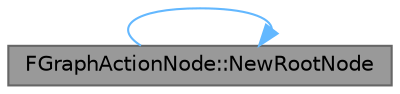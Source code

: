 digraph "FGraphActionNode::NewRootNode"
{
 // INTERACTIVE_SVG=YES
 // LATEX_PDF_SIZE
  bgcolor="transparent";
  edge [fontname=Helvetica,fontsize=10,labelfontname=Helvetica,labelfontsize=10];
  node [fontname=Helvetica,fontsize=10,shape=box,height=0.2,width=0.4];
  rankdir="RL";
  Node1 [id="Node000001",label="FGraphActionNode::NewRootNode",height=0.2,width=0.4,color="gray40", fillcolor="grey60", style="filled", fontcolor="black",tooltip="Static allocator for a new root node (so external users have a starting point to build graph action t..."];
  Node1 -> Node1 [id="edge1_Node000001_Node000001",dir="back",color="steelblue1",style="solid",tooltip=" "];
}
